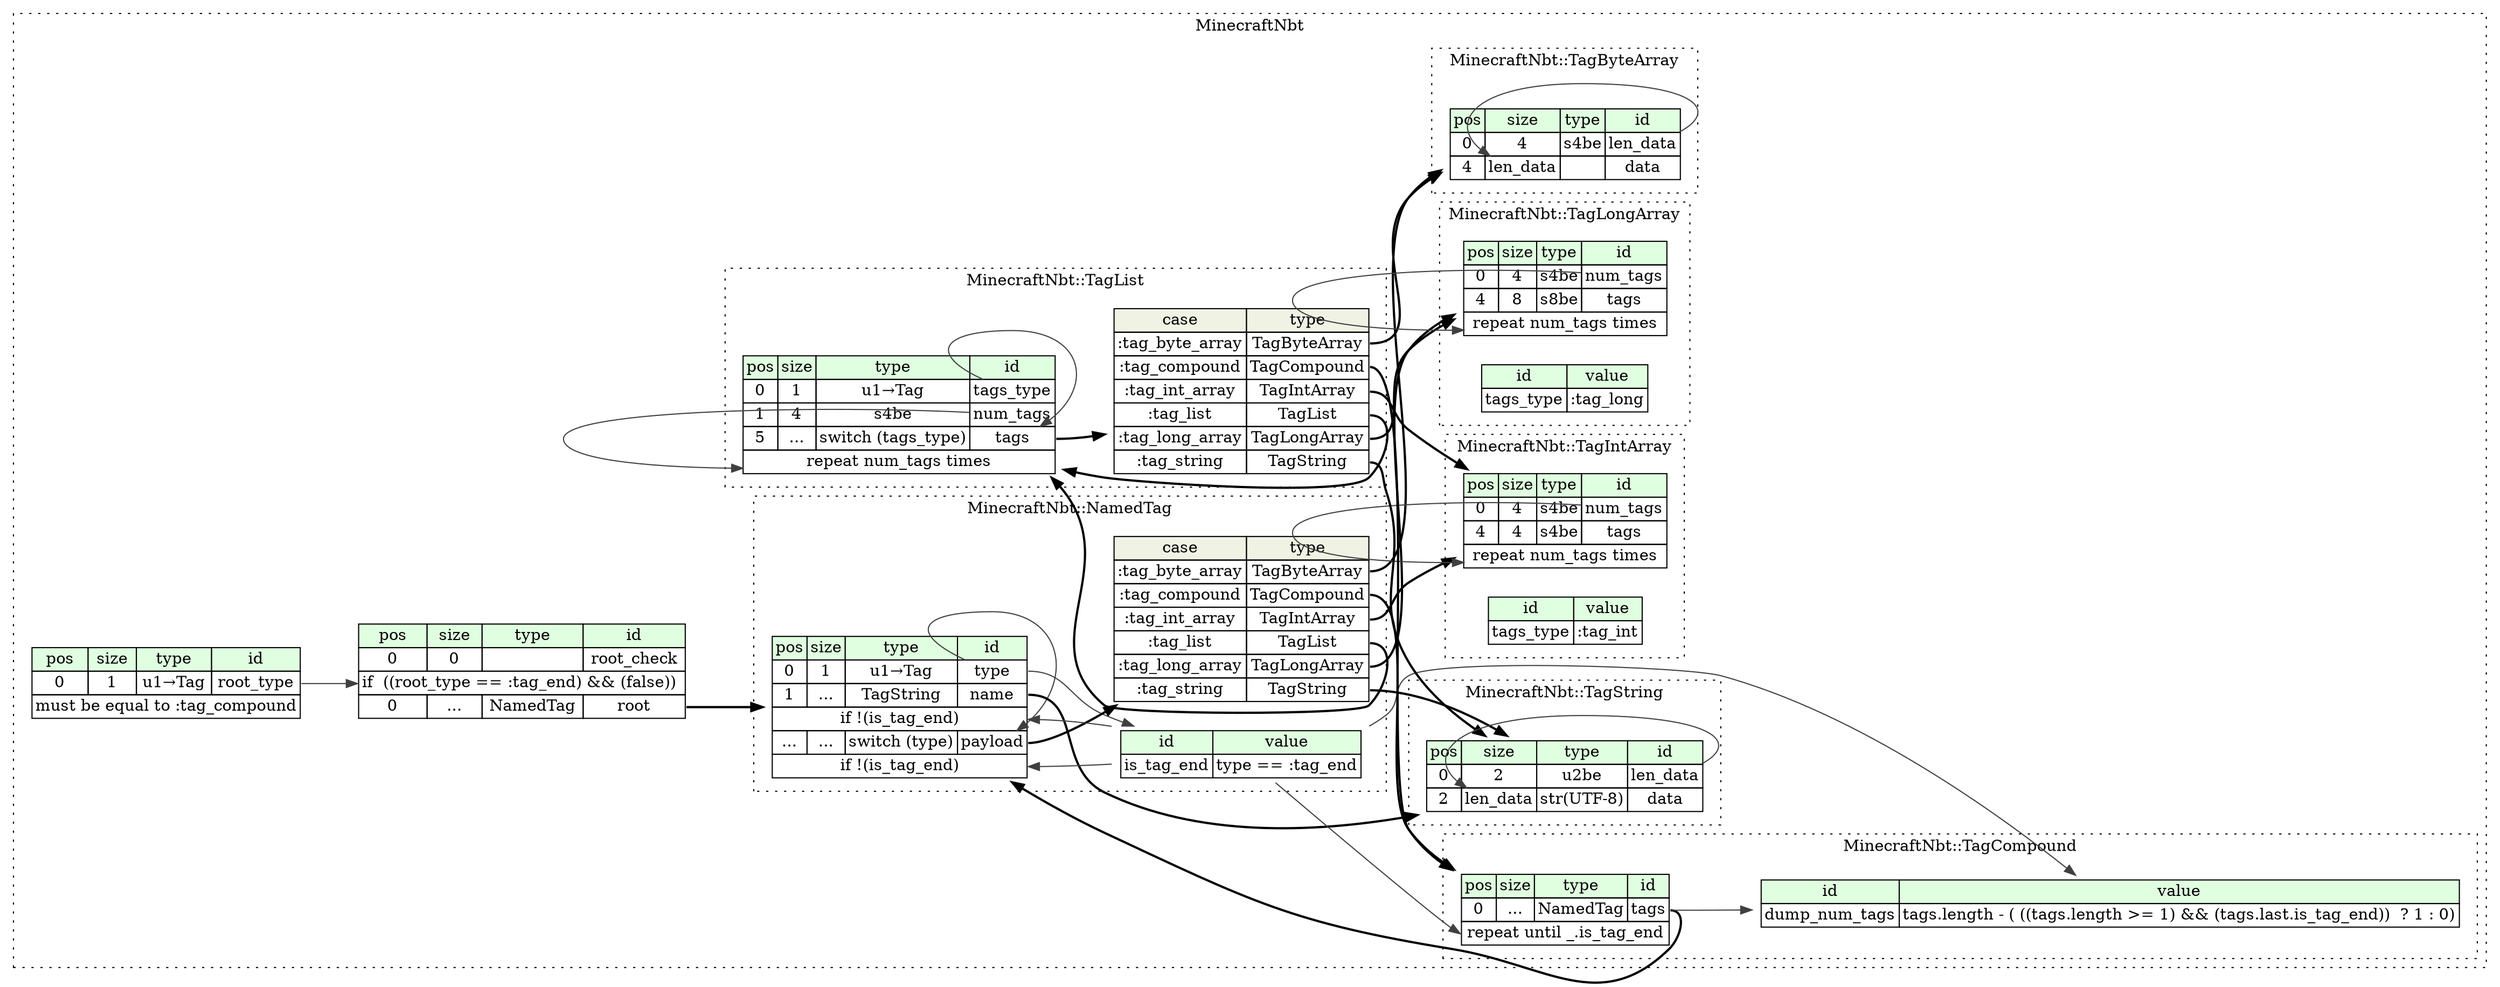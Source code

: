 digraph {
	rankdir=LR;
	node [shape=plaintext];
	subgraph cluster__minecraft_nbt {
		label="MinecraftNbt";
		graph[style=dotted];

		minecraft_nbt__seq [label=<<TABLE BORDER="0" CELLBORDER="1" CELLSPACING="0">
			<TR><TD BGCOLOR="#E0FFE0">pos</TD><TD BGCOLOR="#E0FFE0">size</TD><TD BGCOLOR="#E0FFE0">type</TD><TD BGCOLOR="#E0FFE0">id</TD></TR>
			<TR><TD PORT="root_check_pos">0</TD><TD PORT="root_check_size">0</TD><TD></TD><TD PORT="root_check_type">root_check</TD></TR>
			<TR><TD COLSPAN="4" PORT="root_check__if">if  ((root_type == :tag_end) &amp;&amp; (false)) </TD></TR>
			<TR><TD PORT="root_pos">0</TD><TD PORT="root_size">...</TD><TD>NamedTag</TD><TD PORT="root_type">root</TD></TR>
		</TABLE>>];
		minecraft_nbt__inst__root_type [label=<<TABLE BORDER="0" CELLBORDER="1" CELLSPACING="0">
			<TR><TD BGCOLOR="#E0FFE0">pos</TD><TD BGCOLOR="#E0FFE0">size</TD><TD BGCOLOR="#E0FFE0">type</TD><TD BGCOLOR="#E0FFE0">id</TD></TR>
			<TR><TD PORT="root_type_pos">0</TD><TD PORT="root_type_size">1</TD><TD>u1→Tag</TD><TD PORT="root_type_type">root_type</TD></TR>
			<TR><TD COLSPAN="4" PORT="root_type__valid">must be equal to :tag_compound</TD></TR>
		</TABLE>>];
		subgraph cluster__named_tag {
			label="MinecraftNbt::NamedTag";
			graph[style=dotted];

			named_tag__seq [label=<<TABLE BORDER="0" CELLBORDER="1" CELLSPACING="0">
				<TR><TD BGCOLOR="#E0FFE0">pos</TD><TD BGCOLOR="#E0FFE0">size</TD><TD BGCOLOR="#E0FFE0">type</TD><TD BGCOLOR="#E0FFE0">id</TD></TR>
				<TR><TD PORT="type_pos">0</TD><TD PORT="type_size">1</TD><TD>u1→Tag</TD><TD PORT="type_type">type</TD></TR>
				<TR><TD PORT="name_pos">1</TD><TD PORT="name_size">...</TD><TD>TagString</TD><TD PORT="name_type">name</TD></TR>
				<TR><TD COLSPAN="4" PORT="name__if">if !(is_tag_end)</TD></TR>
				<TR><TD PORT="payload_pos">...</TD><TD PORT="payload_size">...</TD><TD>switch (type)</TD><TD PORT="payload_type">payload</TD></TR>
				<TR><TD COLSPAN="4" PORT="payload__if">if !(is_tag_end)</TD></TR>
			</TABLE>>];
			named_tag__inst__is_tag_end [label=<<TABLE BORDER="0" CELLBORDER="1" CELLSPACING="0">
				<TR><TD BGCOLOR="#E0FFE0">id</TD><TD BGCOLOR="#E0FFE0">value</TD></TR>
				<TR><TD>is_tag_end</TD><TD>type == :tag_end</TD></TR>
			</TABLE>>];
named_tag__seq_payload_switch [label=<<TABLE BORDER="0" CELLBORDER="1" CELLSPACING="0">
	<TR><TD BGCOLOR="#F0F2E4">case</TD><TD BGCOLOR="#F0F2E4">type</TD></TR>
	<TR><TD>:tag_byte_array</TD><TD PORT="case0">TagByteArray</TD></TR>
	<TR><TD>:tag_compound</TD><TD PORT="case1">TagCompound</TD></TR>
	<TR><TD>:tag_int_array</TD><TD PORT="case2">TagIntArray</TD></TR>
	<TR><TD>:tag_list</TD><TD PORT="case3">TagList</TD></TR>
	<TR><TD>:tag_long_array</TD><TD PORT="case4">TagLongArray</TD></TR>
	<TR><TD>:tag_string</TD><TD PORT="case5">TagString</TD></TR>
</TABLE>>];
		}
		subgraph cluster__tag_byte_array {
			label="MinecraftNbt::TagByteArray";
			graph[style=dotted];

			tag_byte_array__seq [label=<<TABLE BORDER="0" CELLBORDER="1" CELLSPACING="0">
				<TR><TD BGCOLOR="#E0FFE0">pos</TD><TD BGCOLOR="#E0FFE0">size</TD><TD BGCOLOR="#E0FFE0">type</TD><TD BGCOLOR="#E0FFE0">id</TD></TR>
				<TR><TD PORT="len_data_pos">0</TD><TD PORT="len_data_size">4</TD><TD>s4be</TD><TD PORT="len_data_type">len_data</TD></TR>
				<TR><TD PORT="data_pos">4</TD><TD PORT="data_size">len_data</TD><TD></TD><TD PORT="data_type">data</TD></TR>
			</TABLE>>];
		}
		subgraph cluster__tag_compound {
			label="MinecraftNbt::TagCompound";
			graph[style=dotted];

			tag_compound__seq [label=<<TABLE BORDER="0" CELLBORDER="1" CELLSPACING="0">
				<TR><TD BGCOLOR="#E0FFE0">pos</TD><TD BGCOLOR="#E0FFE0">size</TD><TD BGCOLOR="#E0FFE0">type</TD><TD BGCOLOR="#E0FFE0">id</TD></TR>
				<TR><TD PORT="tags_pos">0</TD><TD PORT="tags_size">...</TD><TD>NamedTag</TD><TD PORT="tags_type">tags</TD></TR>
				<TR><TD COLSPAN="4" PORT="tags__repeat">repeat until _.is_tag_end</TD></TR>
			</TABLE>>];
			tag_compound__inst__dump_num_tags [label=<<TABLE BORDER="0" CELLBORDER="1" CELLSPACING="0">
				<TR><TD BGCOLOR="#E0FFE0">id</TD><TD BGCOLOR="#E0FFE0">value</TD></TR>
				<TR><TD>dump_num_tags</TD><TD>tags.length - ( ((tags.length &gt;= 1) &amp;&amp; (tags.last.is_tag_end))  ? 1 : 0)</TD></TR>
			</TABLE>>];
		}
		subgraph cluster__tag_int_array {
			label="MinecraftNbt::TagIntArray";
			graph[style=dotted];

			tag_int_array__seq [label=<<TABLE BORDER="0" CELLBORDER="1" CELLSPACING="0">
				<TR><TD BGCOLOR="#E0FFE0">pos</TD><TD BGCOLOR="#E0FFE0">size</TD><TD BGCOLOR="#E0FFE0">type</TD><TD BGCOLOR="#E0FFE0">id</TD></TR>
				<TR><TD PORT="num_tags_pos">0</TD><TD PORT="num_tags_size">4</TD><TD>s4be</TD><TD PORT="num_tags_type">num_tags</TD></TR>
				<TR><TD PORT="tags_pos">4</TD><TD PORT="tags_size">4</TD><TD>s4be</TD><TD PORT="tags_type">tags</TD></TR>
				<TR><TD COLSPAN="4" PORT="tags__repeat">repeat num_tags times</TD></TR>
			</TABLE>>];
			tag_int_array__inst__tags_type [label=<<TABLE BORDER="0" CELLBORDER="1" CELLSPACING="0">
				<TR><TD BGCOLOR="#E0FFE0">id</TD><TD BGCOLOR="#E0FFE0">value</TD></TR>
				<TR><TD>tags_type</TD><TD>:tag_int</TD></TR>
			</TABLE>>];
		}
		subgraph cluster__tag_list {
			label="MinecraftNbt::TagList";
			graph[style=dotted];

			tag_list__seq [label=<<TABLE BORDER="0" CELLBORDER="1" CELLSPACING="0">
				<TR><TD BGCOLOR="#E0FFE0">pos</TD><TD BGCOLOR="#E0FFE0">size</TD><TD BGCOLOR="#E0FFE0">type</TD><TD BGCOLOR="#E0FFE0">id</TD></TR>
				<TR><TD PORT="tags_type_pos">0</TD><TD PORT="tags_type_size">1</TD><TD>u1→Tag</TD><TD PORT="tags_type_type">tags_type</TD></TR>
				<TR><TD PORT="num_tags_pos">1</TD><TD PORT="num_tags_size">4</TD><TD>s4be</TD><TD PORT="num_tags_type">num_tags</TD></TR>
				<TR><TD PORT="tags_pos">5</TD><TD PORT="tags_size">...</TD><TD>switch (tags_type)</TD><TD PORT="tags_type">tags</TD></TR>
				<TR><TD COLSPAN="4" PORT="tags__repeat">repeat num_tags times</TD></TR>
			</TABLE>>];
tag_list__seq_tags_switch [label=<<TABLE BORDER="0" CELLBORDER="1" CELLSPACING="0">
	<TR><TD BGCOLOR="#F0F2E4">case</TD><TD BGCOLOR="#F0F2E4">type</TD></TR>
	<TR><TD>:tag_byte_array</TD><TD PORT="case0">TagByteArray</TD></TR>
	<TR><TD>:tag_compound</TD><TD PORT="case1">TagCompound</TD></TR>
	<TR><TD>:tag_int_array</TD><TD PORT="case2">TagIntArray</TD></TR>
	<TR><TD>:tag_list</TD><TD PORT="case3">TagList</TD></TR>
	<TR><TD>:tag_long_array</TD><TD PORT="case4">TagLongArray</TD></TR>
	<TR><TD>:tag_string</TD><TD PORT="case5">TagString</TD></TR>
</TABLE>>];
		}
		subgraph cluster__tag_long_array {
			label="MinecraftNbt::TagLongArray";
			graph[style=dotted];

			tag_long_array__seq [label=<<TABLE BORDER="0" CELLBORDER="1" CELLSPACING="0">
				<TR><TD BGCOLOR="#E0FFE0">pos</TD><TD BGCOLOR="#E0FFE0">size</TD><TD BGCOLOR="#E0FFE0">type</TD><TD BGCOLOR="#E0FFE0">id</TD></TR>
				<TR><TD PORT="num_tags_pos">0</TD><TD PORT="num_tags_size">4</TD><TD>s4be</TD><TD PORT="num_tags_type">num_tags</TD></TR>
				<TR><TD PORT="tags_pos">4</TD><TD PORT="tags_size">8</TD><TD>s8be</TD><TD PORT="tags_type">tags</TD></TR>
				<TR><TD COLSPAN="4" PORT="tags__repeat">repeat num_tags times</TD></TR>
			</TABLE>>];
			tag_long_array__inst__tags_type [label=<<TABLE BORDER="0" CELLBORDER="1" CELLSPACING="0">
				<TR><TD BGCOLOR="#E0FFE0">id</TD><TD BGCOLOR="#E0FFE0">value</TD></TR>
				<TR><TD>tags_type</TD><TD>:tag_long</TD></TR>
			</TABLE>>];
		}
		subgraph cluster__tag_string {
			label="MinecraftNbt::TagString";
			graph[style=dotted];

			tag_string__seq [label=<<TABLE BORDER="0" CELLBORDER="1" CELLSPACING="0">
				<TR><TD BGCOLOR="#E0FFE0">pos</TD><TD BGCOLOR="#E0FFE0">size</TD><TD BGCOLOR="#E0FFE0">type</TD><TD BGCOLOR="#E0FFE0">id</TD></TR>
				<TR><TD PORT="len_data_pos">0</TD><TD PORT="len_data_size">2</TD><TD>u2be</TD><TD PORT="len_data_type">len_data</TD></TR>
				<TR><TD PORT="data_pos">2</TD><TD PORT="data_size">len_data</TD><TD>str(UTF-8)</TD><TD PORT="data_type">data</TD></TR>
			</TABLE>>];
		}
	}
	minecraft_nbt__inst__root_type:root_type_type -> minecraft_nbt__seq:root_check__if [color="#404040"];
	minecraft_nbt__seq:root_type -> named_tag__seq [style=bold];
	named_tag__seq:name_type -> tag_string__seq [style=bold];
	named_tag__inst__is_tag_end:is_tag_end_type -> named_tag__seq:name__if [color="#404040"];
	named_tag__seq:payload_type -> named_tag__seq_payload_switch [style=bold];
	named_tag__seq_payload_switch:case0 -> tag_byte_array__seq [style=bold];
	named_tag__seq_payload_switch:case1 -> tag_compound__seq [style=bold];
	named_tag__seq_payload_switch:case2 -> tag_int_array__seq [style=bold];
	named_tag__seq_payload_switch:case3 -> tag_list__seq [style=bold];
	named_tag__seq_payload_switch:case4 -> tag_long_array__seq [style=bold];
	named_tag__seq_payload_switch:case5 -> tag_string__seq [style=bold];
	named_tag__seq:type_type -> named_tag__seq:payload_type [color="#404040"];
	named_tag__inst__is_tag_end:is_tag_end_type -> named_tag__seq:payload__if [color="#404040"];
	named_tag__seq:type_type -> named_tag__inst__is_tag_end [color="#404040"];
	tag_byte_array__seq:len_data_type -> tag_byte_array__seq:data_size [color="#404040"];
	tag_compound__seq:tags_type -> named_tag__seq [style=bold];
	named_tag__inst__is_tag_end:is_tag_end_type -> tag_compound__seq:tags__repeat [color="#404040"];
	tag_compound__seq:tags_type -> tag_compound__inst__dump_num_tags [color="#404040"];
	named_tag__inst__is_tag_end:is_tag_end_type -> tag_compound__inst__dump_num_tags [color="#404040"];
	tag_int_array__seq:num_tags_type -> tag_int_array__seq:tags__repeat [color="#404040"];
	tag_list__seq:tags_type -> tag_list__seq_tags_switch [style=bold];
	tag_list__seq_tags_switch:case0 -> tag_byte_array__seq [style=bold];
	tag_list__seq_tags_switch:case1 -> tag_compound__seq [style=bold];
	tag_list__seq_tags_switch:case2 -> tag_int_array__seq [style=bold];
	tag_list__seq_tags_switch:case3 -> tag_list__seq [style=bold];
	tag_list__seq_tags_switch:case4 -> tag_long_array__seq [style=bold];
	tag_list__seq_tags_switch:case5 -> tag_string__seq [style=bold];
	tag_list__seq:tags_type_type -> tag_list__seq:tags_type [color="#404040"];
	tag_list__seq:num_tags_type -> tag_list__seq:tags__repeat [color="#404040"];
	tag_long_array__seq:num_tags_type -> tag_long_array__seq:tags__repeat [color="#404040"];
	tag_string__seq:len_data_type -> tag_string__seq:data_size [color="#404040"];
}
